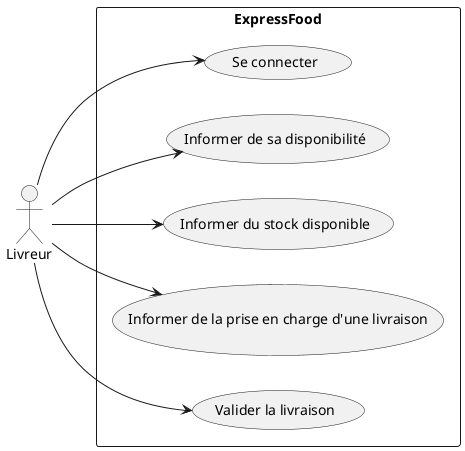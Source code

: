 
@startuml Livreur

left to right direction

actor "Livreur" as Livreur

rectangle ExpressFood {
  usecase "Se connecter" as UC1
  usecase "Informer de sa disponibilité" as UC2
  usecase "Informer du stock disponible" as UC3
  usecase "Informer de la prise en charge d'une livraison" as UC4
  usecase "Valider la livraison" as UC5
}

Livreur --> UC1
Livreur --> UC2
Livreur --> UC3
Livreur --> UC4
Livreur --> UC5

@enduml
